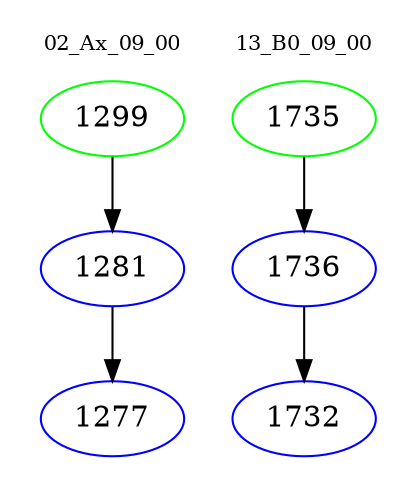 digraph{
subgraph cluster_0 {
color = white
label = "02_Ax_09_00";
fontsize=10;
T0_1299 [label="1299", color="green"]
T0_1299 -> T0_1281 [color="black"]
T0_1281 [label="1281", color="blue"]
T0_1281 -> T0_1277 [color="black"]
T0_1277 [label="1277", color="blue"]
}
subgraph cluster_1 {
color = white
label = "13_B0_09_00";
fontsize=10;
T1_1735 [label="1735", color="green"]
T1_1735 -> T1_1736 [color="black"]
T1_1736 [label="1736", color="blue"]
T1_1736 -> T1_1732 [color="black"]
T1_1732 [label="1732", color="blue"]
}
}
